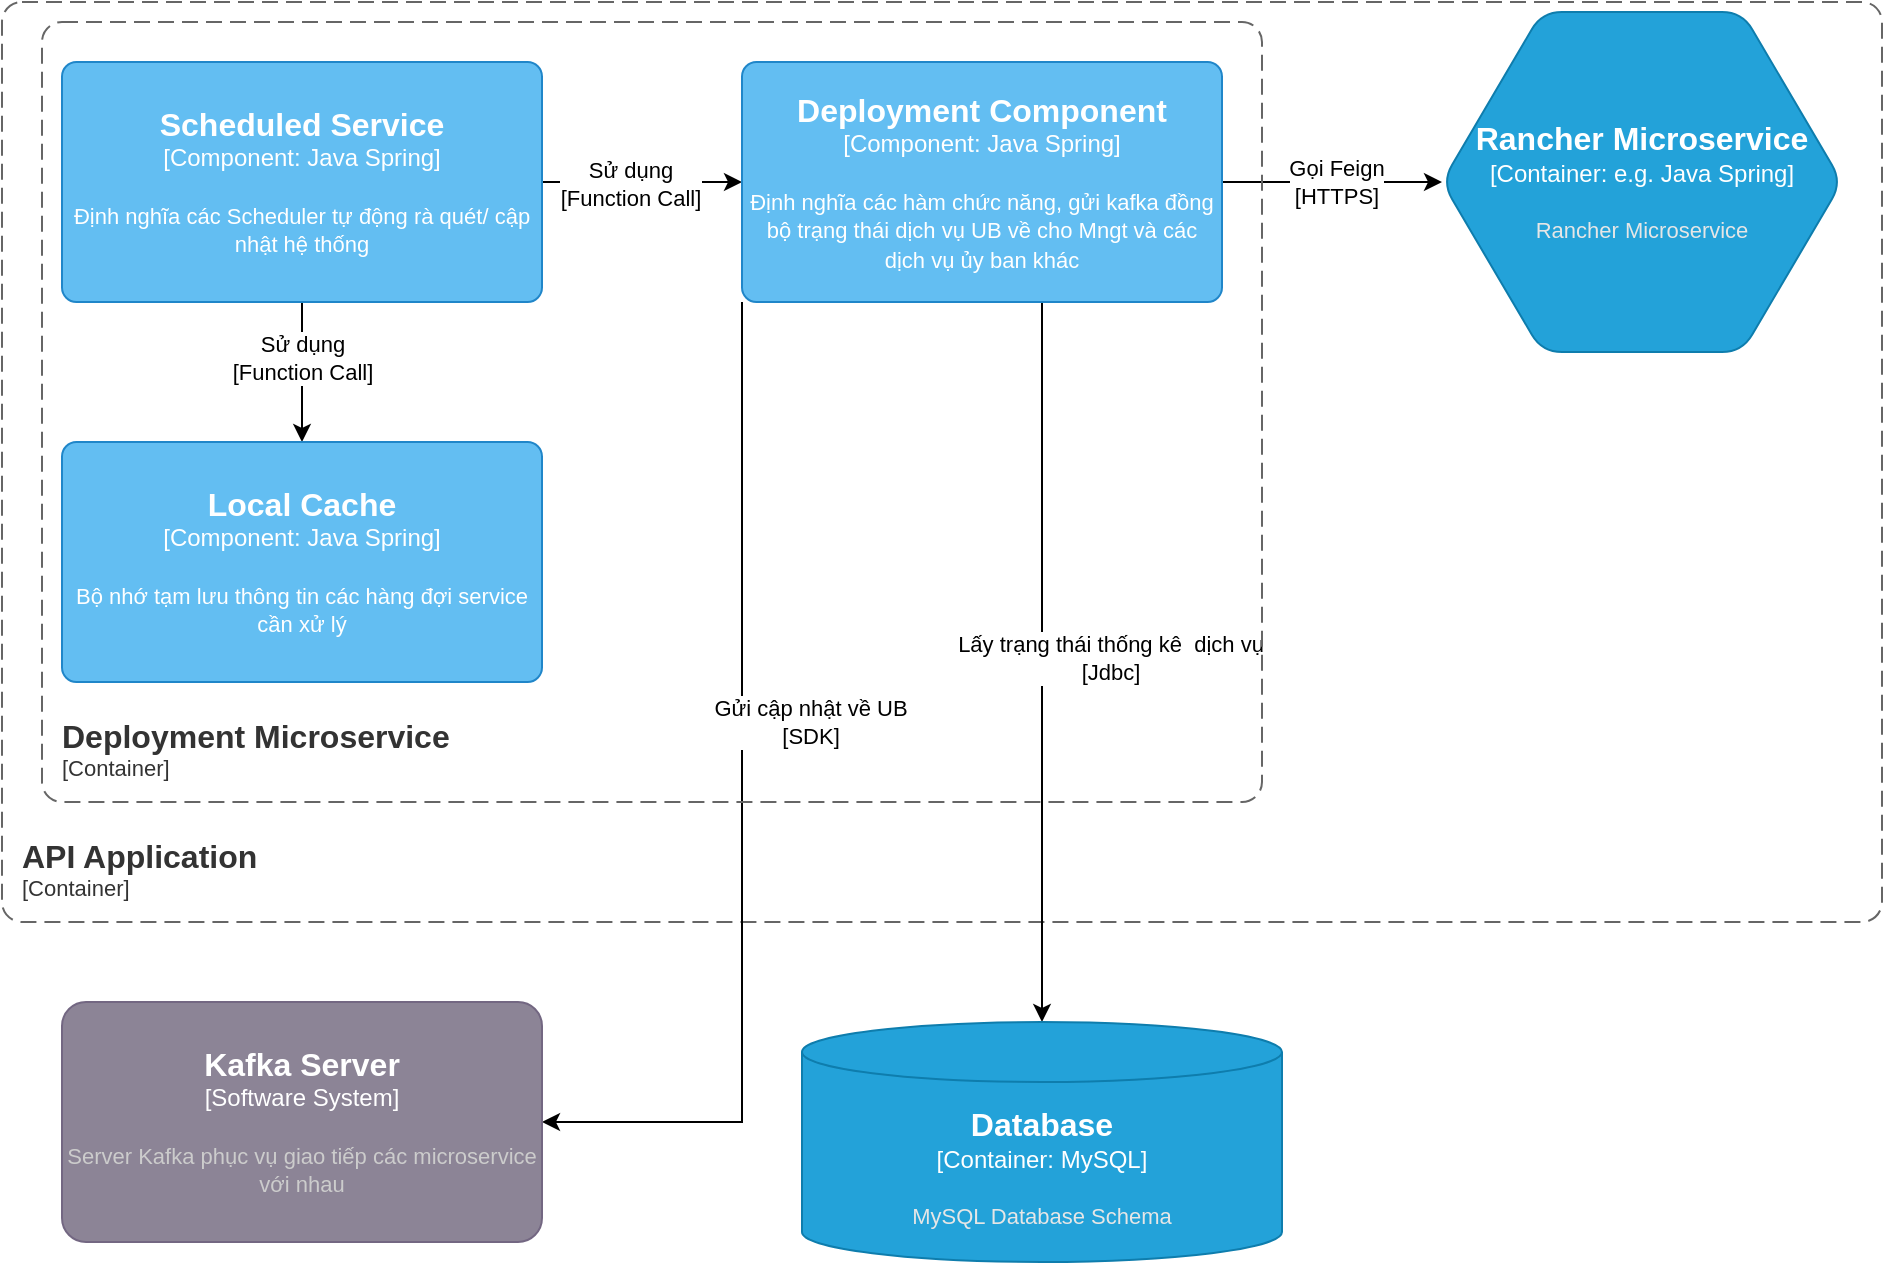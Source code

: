 <mxfile version="20.8.20" type="github">
  <diagram name="Page-1" id="Uwjv1EdfPq5HpsPozovY">
    <mxGraphModel dx="1434" dy="796" grid="1" gridSize="10" guides="1" tooltips="1" connect="1" arrows="1" fold="1" page="1" pageScale="1" pageWidth="850" pageHeight="1100" math="0" shadow="0">
      <root>
        <mxCell id="0" />
        <mxCell id="1" parent="0" />
        <object placeholders="1" c4Name="API Application" c4Type="ContainerScopeBoundary" c4Application="Container" label="&lt;font style=&quot;font-size: 16px&quot;&gt;&lt;b&gt;&lt;div style=&quot;text-align: left&quot;&gt;%c4Name%&lt;/div&gt;&lt;/b&gt;&lt;/font&gt;&lt;div style=&quot;text-align: left&quot;&gt;[%c4Application%]&lt;/div&gt;" id="FvJU3H9jv9qHubIBIeJe-1">
          <mxCell style="rounded=1;fontSize=11;whiteSpace=wrap;html=1;dashed=1;arcSize=20;fillColor=none;strokeColor=#666666;fontColor=#333333;labelBackgroundColor=none;align=left;verticalAlign=bottom;labelBorderColor=none;spacingTop=0;spacing=10;dashPattern=8 4;metaEdit=1;rotatable=0;perimeter=rectanglePerimeter;noLabel=0;labelPadding=0;allowArrows=0;connectable=0;expand=0;recursiveResize=0;editable=1;pointerEvents=0;absoluteArcSize=1;points=[[0.25,0,0],[0.5,0,0],[0.75,0,0],[1,0.25,0],[1,0.5,0],[1,0.75,0],[0.75,1,0],[0.5,1,0],[0.25,1,0],[0,0.75,0],[0,0.5,0],[0,0.25,0]];" parent="1" vertex="1">
            <mxGeometry x="50" y="460" width="940" height="460" as="geometry" />
          </mxCell>
        </object>
        <mxCell id="FvJU3H9jv9qHubIBIeJe-7" value="" style="edgeStyle=orthogonalEdgeStyle;rounded=0;orthogonalLoop=1;jettySize=auto;html=1;" parent="1" source="FvJU3H9jv9qHubIBIeJe-3" target="FvJU3H9jv9qHubIBIeJe-4" edge="1">
          <mxGeometry relative="1" as="geometry" />
        </mxCell>
        <mxCell id="FvJU3H9jv9qHubIBIeJe-8" value="Sử dụng&lt;br&gt;[Function Call]" style="edgeLabel;html=1;align=center;verticalAlign=middle;resizable=0;points=[];" parent="FvJU3H9jv9qHubIBIeJe-7" vertex="1" connectable="0">
          <mxGeometry x="-0.13" y="-1" relative="1" as="geometry">
            <mxPoint as="offset" />
          </mxGeometry>
        </mxCell>
        <mxCell id="FvJU3H9jv9qHubIBIeJe-9" value="" style="edgeStyle=orthogonalEdgeStyle;rounded=0;orthogonalLoop=1;jettySize=auto;html=1;" parent="1" source="FvJU3H9jv9qHubIBIeJe-3" target="FvJU3H9jv9qHubIBIeJe-6" edge="1">
          <mxGeometry relative="1" as="geometry" />
        </mxCell>
        <mxCell id="FvJU3H9jv9qHubIBIeJe-10" value="Sử dụng&lt;br&gt;[Function Call]" style="edgeLabel;html=1;align=center;verticalAlign=middle;resizable=0;points=[];" parent="FvJU3H9jv9qHubIBIeJe-9" vertex="1" connectable="0">
          <mxGeometry x="-0.197" relative="1" as="geometry">
            <mxPoint as="offset" />
          </mxGeometry>
        </mxCell>
        <object placeholders="1" c4Name="Scheduled Service" c4Type="Component" c4Technology="Java Spring" c4Description="Định nghĩa các Scheduler tự động rà quét/ cập nhật hệ thống" label="&lt;font style=&quot;font-size: 16px&quot;&gt;&lt;b&gt;%c4Name%&lt;/b&gt;&lt;/font&gt;&lt;div&gt;[%c4Type%: %c4Technology%]&lt;/div&gt;&lt;br&gt;&lt;div&gt;&lt;font style=&quot;font-size: 11px&quot;&gt;%c4Description%&lt;/font&gt;&lt;/div&gt;" id="FvJU3H9jv9qHubIBIeJe-3">
          <mxCell style="rounded=1;whiteSpace=wrap;html=1;labelBackgroundColor=none;fillColor=#63BEF2;fontColor=#ffffff;align=center;arcSize=6;strokeColor=#2086C9;metaEdit=1;resizable=0;points=[[0.25,0,0],[0.5,0,0],[0.75,0,0],[1,0.25,0],[1,0.5,0],[1,0.75,0],[0.75,1,0],[0.5,1,0],[0.25,1,0],[0,0.75,0],[0,0.5,0],[0,0.25,0]];" parent="1" vertex="1">
            <mxGeometry x="80" y="490" width="240" height="120" as="geometry" />
          </mxCell>
        </object>
        <mxCell id="FvJU3H9jv9qHubIBIeJe-13" style="edgeStyle=orthogonalEdgeStyle;rounded=0;orthogonalLoop=1;jettySize=auto;html=1;" parent="1" source="FvJU3H9jv9qHubIBIeJe-4" target="FvJU3H9jv9qHubIBIeJe-5" edge="1">
          <mxGeometry relative="1" as="geometry">
            <Array as="points">
              <mxPoint x="420" y="1020" />
            </Array>
          </mxGeometry>
        </mxCell>
        <mxCell id="FvJU3H9jv9qHubIBIeJe-14" value="Gửi cập nhật về UB&lt;br&gt;[SDK]" style="edgeLabel;html=1;align=center;verticalAlign=middle;resizable=0;points=[];" parent="FvJU3H9jv9qHubIBIeJe-13" vertex="1" connectable="0">
          <mxGeometry x="0.667" y="-2" relative="1" as="geometry">
            <mxPoint x="49" y="-198" as="offset" />
          </mxGeometry>
        </mxCell>
        <mxCell id="FvJU3H9jv9qHubIBIeJe-16" style="edgeStyle=orthogonalEdgeStyle;rounded=0;orthogonalLoop=1;jettySize=auto;html=1;" parent="1" source="FvJU3H9jv9qHubIBIeJe-4" target="FvJU3H9jv9qHubIBIeJe-15" edge="1">
          <mxGeometry relative="1" as="geometry">
            <Array as="points">
              <mxPoint x="570" y="670" />
              <mxPoint x="570" y="670" />
            </Array>
          </mxGeometry>
        </mxCell>
        <mxCell id="FvJU3H9jv9qHubIBIeJe-17" value="Lấy trạng thái thống kê&amp;nbsp; dịch vụ&lt;br&gt;[Jdbc]" style="edgeLabel;html=1;align=center;verticalAlign=middle;resizable=0;points=[];" parent="FvJU3H9jv9qHubIBIeJe-16" vertex="1" connectable="0">
          <mxGeometry x="-0.628" y="1" relative="1" as="geometry">
            <mxPoint x="33" y="111" as="offset" />
          </mxGeometry>
        </mxCell>
        <mxCell id="LB2SXaRSTyLNyfLoz0oY-3" style="edgeStyle=orthogonalEdgeStyle;rounded=0;orthogonalLoop=1;jettySize=auto;html=1;" parent="1" source="FvJU3H9jv9qHubIBIeJe-4" target="ifENZloSbFL7iXkdltLu-2" edge="1">
          <mxGeometry relative="1" as="geometry">
            <mxPoint x="790" y="550" as="targetPoint" />
          </mxGeometry>
        </mxCell>
        <mxCell id="8tmJpPb0iHMR_isdeuI1-2" value="Gọi Feign&lt;br&gt;[HTTPS]" style="edgeLabel;html=1;align=center;verticalAlign=middle;resizable=0;points=[];" parent="LB2SXaRSTyLNyfLoz0oY-3" vertex="1" connectable="0">
          <mxGeometry x="-0.322" y="1" relative="1" as="geometry">
            <mxPoint x="19" y="1" as="offset" />
          </mxGeometry>
        </mxCell>
        <object placeholders="1" c4Name="Deployment Component" c4Type="Component" c4Technology="Java Spring" c4Description="Định nghĩa các hàm chức năng, gửi kafka đồng bộ trạng thái dịch vụ UB về cho Mngt và các dịch vụ ủy ban khác" label="&lt;font style=&quot;font-size: 16px&quot;&gt;&lt;b&gt;%c4Name%&lt;/b&gt;&lt;/font&gt;&lt;div&gt;[%c4Type%: %c4Technology%]&lt;/div&gt;&lt;br&gt;&lt;div&gt;&lt;font style=&quot;font-size: 11px&quot;&gt;%c4Description%&lt;/font&gt;&lt;/div&gt;" id="FvJU3H9jv9qHubIBIeJe-4">
          <mxCell style="rounded=1;whiteSpace=wrap;html=1;labelBackgroundColor=none;fillColor=#63BEF2;fontColor=#ffffff;align=center;arcSize=6;strokeColor=#2086C9;metaEdit=1;resizable=0;points=[[0.25,0,0],[0.5,0,0],[0.75,0,0],[1,0.25,0],[1,0.5,0],[1,0.75,0],[0.75,1,0],[0.5,1,0],[0.25,1,0],[0,0.75,0],[0,0.5,0],[0,0.25,0]];" parent="1" vertex="1">
            <mxGeometry x="420" y="490" width="240" height="120" as="geometry" />
          </mxCell>
        </object>
        <object placeholders="1" c4Name="Kafka Server" c4Type="Software System" c4Description="Server Kafka phục vụ giao tiếp các microservice với nhau" label="&lt;font style=&quot;font-size: 16px&quot;&gt;&lt;b&gt;%c4Name%&lt;/b&gt;&lt;/font&gt;&lt;div&gt;[%c4Type%]&lt;/div&gt;&lt;br&gt;&lt;div&gt;&lt;font style=&quot;font-size: 11px&quot;&gt;&lt;font color=&quot;#cccccc&quot;&gt;%c4Description%&lt;/font&gt;&lt;/div&gt;" id="FvJU3H9jv9qHubIBIeJe-5">
          <mxCell style="rounded=1;whiteSpace=wrap;html=1;labelBackgroundColor=none;fillColor=#8C8496;fontColor=#ffffff;align=center;arcSize=10;strokeColor=#736782;metaEdit=1;resizable=0;points=[[0.25,0,0],[0.5,0,0],[0.75,0,0],[1,0.25,0],[1,0.5,0],[1,0.75,0],[0.75,1,0],[0.5,1,0],[0.25,1,0],[0,0.75,0],[0,0.5,0],[0,0.25,0]];" parent="1" vertex="1">
            <mxGeometry x="80" y="960" width="240" height="120" as="geometry" />
          </mxCell>
        </object>
        <object placeholders="1" c4Name="Local Cache" c4Type="Component" c4Technology="Java Spring" c4Description="Bộ nhớ tạm lưu thông tin các hàng đợi service cần xử lý" label="&lt;font style=&quot;font-size: 16px&quot;&gt;&lt;b&gt;%c4Name%&lt;/b&gt;&lt;/font&gt;&lt;div&gt;[%c4Type%: %c4Technology%]&lt;/div&gt;&lt;br&gt;&lt;div&gt;&lt;font style=&quot;font-size: 11px&quot;&gt;%c4Description%&lt;/font&gt;&lt;/div&gt;" id="FvJU3H9jv9qHubIBIeJe-6">
          <mxCell style="rounded=1;whiteSpace=wrap;html=1;labelBackgroundColor=none;fillColor=#63BEF2;fontColor=#ffffff;align=center;arcSize=6;strokeColor=#2086C9;metaEdit=1;resizable=0;points=[[0.25,0,0],[0.5,0,0],[0.75,0,0],[1,0.25,0],[1,0.5,0],[1,0.75,0],[0.75,1,0],[0.5,1,0],[0.25,1,0],[0,0.75,0],[0,0.5,0],[0,0.25,0]];" parent="1" vertex="1">
            <mxGeometry x="80" y="680" width="240" height="120" as="geometry" />
          </mxCell>
        </object>
        <object placeholders="1" c4Type="Database" c4Container="Container" c4Technology="MySQL" c4Description="MySQL Database Schema" label="&lt;font style=&quot;font-size: 16px&quot;&gt;&lt;b&gt;%c4Type%&lt;/b&gt;&lt;/font&gt;&lt;div&gt;[%c4Container%:&amp;nbsp;%c4Technology%]&lt;/div&gt;&lt;br&gt;&lt;div&gt;&lt;font style=&quot;font-size: 11px&quot;&gt;&lt;font color=&quot;#E6E6E6&quot;&gt;%c4Description%&lt;/font&gt;&lt;/div&gt;" id="FvJU3H9jv9qHubIBIeJe-15">
          <mxCell style="shape=cylinder3;size=15;whiteSpace=wrap;html=1;boundedLbl=1;rounded=0;labelBackgroundColor=none;fillColor=#23A2D9;fontSize=12;fontColor=#ffffff;align=center;strokeColor=#0E7DAD;metaEdit=1;points=[[0.5,0,0],[1,0.25,0],[1,0.5,0],[1,0.75,0],[0.5,1,0],[0,0.75,0],[0,0.5,0],[0,0.25,0]];resizable=0;" parent="1" vertex="1">
            <mxGeometry x="450" y="970" width="240" height="120" as="geometry" />
          </mxCell>
        </object>
        <object placeholders="1" c4Type="Rancher Microservice" c4Container="Container" c4Technology="e.g. Java Spring" c4Description="Rancher Microservice" label="&lt;font style=&quot;font-size: 16px&quot;&gt;&lt;b&gt;%c4Type%&lt;/b&gt;&lt;/font&gt;&lt;div&gt;[%c4Container%:&amp;nbsp;%c4Technology%]&lt;/div&gt;&lt;br&gt;&lt;div&gt;&lt;font style=&quot;font-size: 11px&quot;&gt;&lt;font color=&quot;#E6E6E6&quot;&gt;%c4Description%&lt;/font&gt;&lt;/div&gt;" id="ifENZloSbFL7iXkdltLu-2">
          <mxCell style="shape=hexagon;size=50;perimeter=hexagonPerimeter2;whiteSpace=wrap;html=1;fixedSize=1;rounded=1;labelBackgroundColor=none;fillColor=#23A2D9;fontSize=12;fontColor=#ffffff;align=center;strokeColor=#0E7DAD;metaEdit=1;points=[[0.5,0,0],[1,0.25,0],[1,0.5,0],[1,0.75,0],[0.5,1,0],[0,0.75,0],[0,0.5,0],[0,0.25,0]];resizable=0;" vertex="1" parent="1">
            <mxGeometry x="770" y="465" width="200" height="170" as="geometry" />
          </mxCell>
        </object>
        <object placeholders="1" c4Name="Deployment Microservice" c4Type="ContainerScopeBoundary" c4Application="Container" label="&lt;font style=&quot;font-size: 16px&quot;&gt;&lt;b&gt;&lt;div style=&quot;text-align: left&quot;&gt;%c4Name%&lt;/div&gt;&lt;/b&gt;&lt;/font&gt;&lt;div style=&quot;text-align: left&quot;&gt;[%c4Application%]&lt;/div&gt;" id="ifENZloSbFL7iXkdltLu-3">
          <mxCell style="rounded=1;fontSize=11;whiteSpace=wrap;html=1;dashed=1;arcSize=20;fillColor=none;strokeColor=#666666;fontColor=#333333;labelBackgroundColor=none;align=left;verticalAlign=bottom;labelBorderColor=none;spacingTop=0;spacing=10;dashPattern=8 4;metaEdit=1;rotatable=0;perimeter=rectanglePerimeter;noLabel=0;labelPadding=0;allowArrows=0;connectable=0;expand=0;recursiveResize=0;editable=1;pointerEvents=0;absoluteArcSize=1;points=[[0.25,0,0],[0.5,0,0],[0.75,0,0],[1,0.25,0],[1,0.5,0],[1,0.75,0],[0.75,1,0],[0.5,1,0],[0.25,1,0],[0,0.75,0],[0,0.5,0],[0,0.25,0]];" vertex="1" parent="1">
            <mxGeometry x="70" y="470" width="610" height="390" as="geometry" />
          </mxCell>
        </object>
      </root>
    </mxGraphModel>
  </diagram>
</mxfile>
